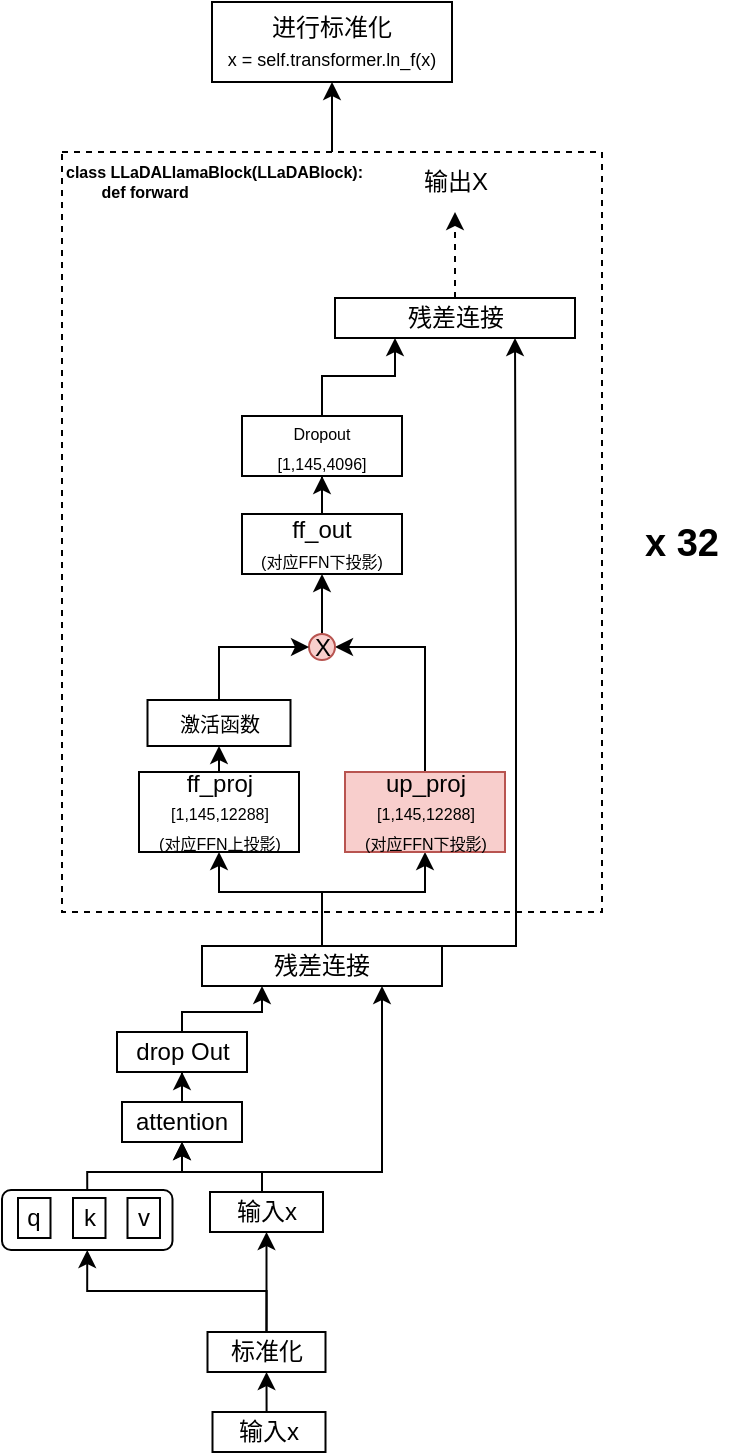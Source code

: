<mxfile version="26.2.9">
  <diagram name="第 1 页" id="6A_7SjuORHiUz1MAoCI6">
    <mxGraphModel dx="865" dy="464" grid="1" gridSize="10" guides="1" tooltips="1" connect="1" arrows="1" fold="1" page="1" pageScale="1" pageWidth="827" pageHeight="1169" math="0" shadow="0">
      <root>
        <mxCell id="0" />
        <mxCell id="1" parent="0" />
        <mxCell id="cTW1m5KWHmEKyPAz_HN6-51" value="" style="edgeStyle=orthogonalEdgeStyle;rounded=0;orthogonalLoop=1;jettySize=auto;html=1;" edge="1" parent="1" source="cTW1m5KWHmEKyPAz_HN6-33" target="cTW1m5KWHmEKyPAz_HN6-50">
          <mxGeometry relative="1" as="geometry" />
        </mxCell>
        <mxCell id="cTW1m5KWHmEKyPAz_HN6-33" value="" style="rounded=0;whiteSpace=wrap;html=1;dashed=1;" vertex="1" parent="1">
          <mxGeometry x="200" y="180" width="270" height="380" as="geometry" />
        </mxCell>
        <mxCell id="cTW1m5KWHmEKyPAz_HN6-3" value="" style="edgeStyle=orthogonalEdgeStyle;rounded=0;orthogonalLoop=1;jettySize=auto;html=1;" edge="1" parent="1" source="cTW1m5KWHmEKyPAz_HN6-1" target="cTW1m5KWHmEKyPAz_HN6-2">
          <mxGeometry relative="1" as="geometry" />
        </mxCell>
        <mxCell id="cTW1m5KWHmEKyPAz_HN6-4" style="edgeStyle=orthogonalEdgeStyle;rounded=0;orthogonalLoop=1;jettySize=auto;html=1;exitX=0.5;exitY=1;exitDx=0;exitDy=0;startArrow=classic;startFill=0;endArrow=none;entryX=0.5;entryY=0;entryDx=0;entryDy=0;" edge="1" parent="1" source="cTW1m5KWHmEKyPAz_HN6-1">
          <mxGeometry relative="1" as="geometry">
            <mxPoint x="300" y="700" as="targetPoint" />
            <Array as="points">
              <mxPoint x="260" y="690" />
              <mxPoint x="300" y="690" />
            </Array>
          </mxGeometry>
        </mxCell>
        <mxCell id="cTW1m5KWHmEKyPAz_HN6-1" value="attention" style="rounded=0;whiteSpace=wrap;html=1;" vertex="1" parent="1">
          <mxGeometry x="230" y="655" width="60" height="20" as="geometry" />
        </mxCell>
        <mxCell id="cTW1m5KWHmEKyPAz_HN6-27" style="edgeStyle=orthogonalEdgeStyle;rounded=0;orthogonalLoop=1;jettySize=auto;html=1;exitX=0.5;exitY=0;exitDx=0;exitDy=0;entryX=0.25;entryY=1;entryDx=0;entryDy=0;" edge="1" parent="1" source="cTW1m5KWHmEKyPAz_HN6-2" target="cTW1m5KWHmEKyPAz_HN6-5">
          <mxGeometry relative="1" as="geometry">
            <Array as="points">
              <mxPoint x="260" y="610" />
              <mxPoint x="300" y="610" />
            </Array>
          </mxGeometry>
        </mxCell>
        <mxCell id="cTW1m5KWHmEKyPAz_HN6-2" value="drop Out" style="rounded=0;whiteSpace=wrap;html=1;" vertex="1" parent="1">
          <mxGeometry x="227.5" y="620" width="65" height="20" as="geometry" />
        </mxCell>
        <mxCell id="cTW1m5KWHmEKyPAz_HN6-16" style="edgeStyle=orthogonalEdgeStyle;rounded=0;orthogonalLoop=1;jettySize=auto;html=1;exitX=0.5;exitY=0;exitDx=0;exitDy=0;entryX=0.5;entryY=1;entryDx=0;entryDy=0;" edge="1" parent="1" source="cTW1m5KWHmEKyPAz_HN6-5" target="cTW1m5KWHmEKyPAz_HN6-12">
          <mxGeometry relative="1" as="geometry">
            <Array as="points">
              <mxPoint x="330" y="550" />
              <mxPoint x="382" y="550" />
            </Array>
          </mxGeometry>
        </mxCell>
        <mxCell id="cTW1m5KWHmEKyPAz_HN6-17" style="edgeStyle=orthogonalEdgeStyle;rounded=0;orthogonalLoop=1;jettySize=auto;html=1;exitX=0.5;exitY=0;exitDx=0;exitDy=0;entryX=0.5;entryY=1;entryDx=0;entryDy=0;" edge="1" parent="1" source="cTW1m5KWHmEKyPAz_HN6-5" target="cTW1m5KWHmEKyPAz_HN6-10">
          <mxGeometry relative="1" as="geometry">
            <Array as="points">
              <mxPoint x="330" y="550" />
              <mxPoint x="279" y="550" />
            </Array>
          </mxGeometry>
        </mxCell>
        <mxCell id="cTW1m5KWHmEKyPAz_HN6-30" style="edgeStyle=orthogonalEdgeStyle;rounded=0;orthogonalLoop=1;jettySize=auto;html=1;exitX=0.5;exitY=0;exitDx=0;exitDy=0;entryX=0.75;entryY=1;entryDx=0;entryDy=0;" edge="1" parent="1" source="cTW1m5KWHmEKyPAz_HN6-5" target="cTW1m5KWHmEKyPAz_HN6-25">
          <mxGeometry relative="1" as="geometry">
            <Array as="points">
              <mxPoint x="427" y="577" />
              <mxPoint x="427" y="425" />
              <mxPoint x="427" y="425" />
            </Array>
          </mxGeometry>
        </mxCell>
        <mxCell id="cTW1m5KWHmEKyPAz_HN6-5" value="残差连接" style="rounded=0;whiteSpace=wrap;html=1;" vertex="1" parent="1">
          <mxGeometry x="270" y="577" width="120" height="20" as="geometry" />
        </mxCell>
        <mxCell id="cTW1m5KWHmEKyPAz_HN6-9" style="edgeStyle=orthogonalEdgeStyle;rounded=0;orthogonalLoop=1;jettySize=auto;html=1;exitX=0.5;exitY=0;exitDx=0;exitDy=0;entryX=0.75;entryY=1;entryDx=0;entryDy=0;" edge="1" parent="1" source="cTW1m5KWHmEKyPAz_HN6-35" target="cTW1m5KWHmEKyPAz_HN6-5">
          <mxGeometry relative="1" as="geometry">
            <mxPoint x="300" y="700" as="sourcePoint" />
            <Array as="points">
              <mxPoint x="300" y="710" />
              <mxPoint x="300" y="690" />
              <mxPoint x="360" y="690" />
            </Array>
          </mxGeometry>
        </mxCell>
        <mxCell id="cTW1m5KWHmEKyPAz_HN6-21" style="edgeStyle=orthogonalEdgeStyle;rounded=0;orthogonalLoop=1;jettySize=auto;html=1;exitX=0.5;exitY=0;exitDx=0;exitDy=0;entryX=0.5;entryY=1;entryDx=0;entryDy=0;" edge="1" parent="1" source="cTW1m5KWHmEKyPAz_HN6-10" target="cTW1m5KWHmEKyPAz_HN6-20">
          <mxGeometry relative="1" as="geometry" />
        </mxCell>
        <mxCell id="cTW1m5KWHmEKyPAz_HN6-10" value="ff_proj&lt;div&gt;&lt;font style=&quot;font-size: 8px;&quot;&gt;[1,145,12288]&lt;/font&gt;&lt;/div&gt;&lt;div&gt;&lt;font style=&quot;font-size: 8px;&quot;&gt;(对应FFN上投影)&lt;/font&gt;&lt;/div&gt;" style="rounded=0;whiteSpace=wrap;html=1;" vertex="1" parent="1">
          <mxGeometry x="238.5" y="490" width="80" height="40" as="geometry" />
        </mxCell>
        <mxCell id="cTW1m5KWHmEKyPAz_HN6-24" value="" style="edgeStyle=orthogonalEdgeStyle;rounded=0;orthogonalLoop=1;jettySize=auto;html=1;" edge="1" parent="1" source="cTW1m5KWHmEKyPAz_HN6-11" target="cTW1m5KWHmEKyPAz_HN6-23">
          <mxGeometry relative="1" as="geometry" />
        </mxCell>
        <mxCell id="cTW1m5KWHmEKyPAz_HN6-11" value="ff_out&lt;div&gt;&lt;font style=&quot;font-size: 8px;&quot;&gt;(对应FFN下投影)&lt;/font&gt;&lt;/div&gt;" style="rounded=0;whiteSpace=wrap;html=1;" vertex="1" parent="1">
          <mxGeometry x="290" y="361" width="80" height="30" as="geometry" />
        </mxCell>
        <mxCell id="cTW1m5KWHmEKyPAz_HN6-14" style="edgeStyle=orthogonalEdgeStyle;rounded=0;orthogonalLoop=1;jettySize=auto;html=1;exitX=0.5;exitY=0;exitDx=0;exitDy=0;entryX=1;entryY=0.5;entryDx=0;entryDy=0;" edge="1" parent="1" source="cTW1m5KWHmEKyPAz_HN6-12" target="cTW1m5KWHmEKyPAz_HN6-13">
          <mxGeometry relative="1" as="geometry" />
        </mxCell>
        <mxCell id="cTW1m5KWHmEKyPAz_HN6-12" value="&lt;div&gt;&lt;font&gt;up_proj&lt;/font&gt;&lt;/div&gt;&lt;div&gt;&lt;font style=&quot;font-size: 8px;&quot;&gt;[1,145,12288]&lt;br&gt;&lt;/font&gt;&lt;/div&gt;&lt;div&gt;&lt;font style=&quot;font-size: 8px;&quot;&gt;(对应FFN下投影)&lt;/font&gt;&lt;/div&gt;" style="rounded=0;whiteSpace=wrap;html=1;fillColor=#f8cecc;strokeColor=#b85450;" vertex="1" parent="1">
          <mxGeometry x="341.5" y="490" width="80" height="40" as="geometry" />
        </mxCell>
        <mxCell id="cTW1m5KWHmEKyPAz_HN6-18" style="edgeStyle=orthogonalEdgeStyle;rounded=0;orthogonalLoop=1;jettySize=auto;html=1;exitX=0.5;exitY=0;exitDx=0;exitDy=0;entryX=0.5;entryY=1;entryDx=0;entryDy=0;" edge="1" parent="1" source="cTW1m5KWHmEKyPAz_HN6-13" target="cTW1m5KWHmEKyPAz_HN6-11">
          <mxGeometry relative="1" as="geometry" />
        </mxCell>
        <mxCell id="cTW1m5KWHmEKyPAz_HN6-13" value="X" style="ellipse;whiteSpace=wrap;html=1;aspect=fixed;fillColor=#f8cecc;strokeColor=#b85450;" vertex="1" parent="1">
          <mxGeometry x="323.5" y="421" width="13" height="13" as="geometry" />
        </mxCell>
        <mxCell id="cTW1m5KWHmEKyPAz_HN6-22" style="edgeStyle=orthogonalEdgeStyle;rounded=0;orthogonalLoop=1;jettySize=auto;html=1;exitX=0.5;exitY=0;exitDx=0;exitDy=0;entryX=0;entryY=0.5;entryDx=0;entryDy=0;" edge="1" parent="1" source="cTW1m5KWHmEKyPAz_HN6-20" target="cTW1m5KWHmEKyPAz_HN6-13">
          <mxGeometry relative="1" as="geometry">
            <mxPoint x="278.529" y="440" as="targetPoint" />
          </mxGeometry>
        </mxCell>
        <mxCell id="cTW1m5KWHmEKyPAz_HN6-20" value="激活函数" style="rounded=0;whiteSpace=wrap;html=1;fontSize=10;" vertex="1" parent="1">
          <mxGeometry x="242.75" y="454" width="71.5" height="23" as="geometry" />
        </mxCell>
        <mxCell id="cTW1m5KWHmEKyPAz_HN6-26" style="edgeStyle=orthogonalEdgeStyle;rounded=0;orthogonalLoop=1;jettySize=auto;html=1;exitX=0.5;exitY=0;exitDx=0;exitDy=0;entryX=0.25;entryY=1;entryDx=0;entryDy=0;" edge="1" parent="1" source="cTW1m5KWHmEKyPAz_HN6-23" target="cTW1m5KWHmEKyPAz_HN6-25">
          <mxGeometry relative="1" as="geometry" />
        </mxCell>
        <mxCell id="cTW1m5KWHmEKyPAz_HN6-23" value="&lt;div&gt;&lt;font style=&quot;font-size: 8px;&quot;&gt;Dropout&lt;/font&gt;&lt;/div&gt;&lt;div&gt;&lt;span style=&quot;font-size: 8px;&quot;&gt;[1,145,4096]&lt;/span&gt;&lt;/div&gt;" style="rounded=0;whiteSpace=wrap;html=1;" vertex="1" parent="1">
          <mxGeometry x="290" y="312" width="80" height="30" as="geometry" />
        </mxCell>
        <mxCell id="cTW1m5KWHmEKyPAz_HN6-31" style="edgeStyle=orthogonalEdgeStyle;rounded=0;orthogonalLoop=1;jettySize=auto;html=1;exitX=0.5;exitY=0;exitDx=0;exitDy=0;dashed=1;entryX=0.5;entryY=1;entryDx=0;entryDy=0;" edge="1" parent="1" source="cTW1m5KWHmEKyPAz_HN6-25" target="cTW1m5KWHmEKyPAz_HN6-32">
          <mxGeometry relative="1" as="geometry">
            <mxPoint x="396.5" y="210" as="targetPoint" />
          </mxGeometry>
        </mxCell>
        <mxCell id="cTW1m5KWHmEKyPAz_HN6-25" value="残差连接" style="rounded=0;whiteSpace=wrap;html=1;" vertex="1" parent="1">
          <mxGeometry x="336.5" y="253" width="120" height="20" as="geometry" />
        </mxCell>
        <mxCell id="cTW1m5KWHmEKyPAz_HN6-32" value="输出X" style="text;strokeColor=none;align=center;fillColor=none;html=1;verticalAlign=middle;whiteSpace=wrap;rounded=0;" vertex="1" parent="1">
          <mxGeometry x="366.5" y="180" width="60" height="30" as="geometry" />
        </mxCell>
        <mxCell id="cTW1m5KWHmEKyPAz_HN6-34" value="class LLaDALlamaBlock(LLaDABlock):&lt;br&gt;&lt;span style=&quot;white-space: pre;&quot;&gt;&#x9;&lt;/span&gt;def forward" style="text;strokeColor=none;align=left;fillColor=none;html=1;verticalAlign=middle;whiteSpace=wrap;rounded=0;fontSize=8;fontStyle=1" vertex="1" parent="1">
          <mxGeometry x="200" y="180" width="160" height="30" as="geometry" />
        </mxCell>
        <mxCell id="cTW1m5KWHmEKyPAz_HN6-35" value="输入x" style="rounded=0;whiteSpace=wrap;html=1;" vertex="1" parent="1">
          <mxGeometry x="274" y="700" width="56.5" height="20" as="geometry" />
        </mxCell>
        <mxCell id="cTW1m5KWHmEKyPAz_HN6-39" style="edgeStyle=orthogonalEdgeStyle;rounded=0;orthogonalLoop=1;jettySize=auto;html=1;exitX=0.5;exitY=0;exitDx=0;exitDy=0;entryX=0.5;entryY=1;entryDx=0;entryDy=0;" edge="1" parent="1" source="cTW1m5KWHmEKyPAz_HN6-36" target="cTW1m5KWHmEKyPAz_HN6-35">
          <mxGeometry relative="1" as="geometry" />
        </mxCell>
        <mxCell id="cTW1m5KWHmEKyPAz_HN6-46" style="edgeStyle=orthogonalEdgeStyle;rounded=0;orthogonalLoop=1;jettySize=auto;html=1;exitX=0.5;exitY=0;exitDx=0;exitDy=0;entryX=0.5;entryY=1;entryDx=0;entryDy=0;" edge="1" parent="1" source="cTW1m5KWHmEKyPAz_HN6-36" target="cTW1m5KWHmEKyPAz_HN6-43">
          <mxGeometry relative="1" as="geometry" />
        </mxCell>
        <mxCell id="cTW1m5KWHmEKyPAz_HN6-36" value="标准化" style="rounded=0;whiteSpace=wrap;html=1;" vertex="1" parent="1">
          <mxGeometry x="272.75" y="770" width="59" height="20" as="geometry" />
        </mxCell>
        <mxCell id="cTW1m5KWHmEKyPAz_HN6-38" style="edgeStyle=orthogonalEdgeStyle;rounded=0;orthogonalLoop=1;jettySize=auto;html=1;exitX=0.5;exitY=0;exitDx=0;exitDy=0;entryX=0.5;entryY=1;entryDx=0;entryDy=0;" edge="1" parent="1" source="cTW1m5KWHmEKyPAz_HN6-37" target="cTW1m5KWHmEKyPAz_HN6-36">
          <mxGeometry relative="1" as="geometry" />
        </mxCell>
        <mxCell id="cTW1m5KWHmEKyPAz_HN6-37" value="输入x" style="rounded=0;whiteSpace=wrap;html=1;" vertex="1" parent="1">
          <mxGeometry x="275.25" y="810" width="56.5" height="20" as="geometry" />
        </mxCell>
        <mxCell id="cTW1m5KWHmEKyPAz_HN6-44" value="" style="group" vertex="1" connectable="0" parent="1">
          <mxGeometry x="170" y="699" width="85.25" height="30" as="geometry" />
        </mxCell>
        <mxCell id="cTW1m5KWHmEKyPAz_HN6-43" value="" style="rounded=1;whiteSpace=wrap;html=1;" vertex="1" parent="cTW1m5KWHmEKyPAz_HN6-44">
          <mxGeometry width="85.25" height="30" as="geometry" />
        </mxCell>
        <mxCell id="cTW1m5KWHmEKyPAz_HN6-40" value="q" style="rounded=0;whiteSpace=wrap;html=1;" vertex="1" parent="cTW1m5KWHmEKyPAz_HN6-44">
          <mxGeometry x="8" y="4" width="16.25" height="20" as="geometry" />
        </mxCell>
        <mxCell id="cTW1m5KWHmEKyPAz_HN6-41" value="k" style="rounded=0;whiteSpace=wrap;html=1;" vertex="1" parent="cTW1m5KWHmEKyPAz_HN6-44">
          <mxGeometry x="35.5" y="4" width="16.25" height="20" as="geometry" />
        </mxCell>
        <mxCell id="cTW1m5KWHmEKyPAz_HN6-42" value="v" style="rounded=0;whiteSpace=wrap;html=1;" vertex="1" parent="cTW1m5KWHmEKyPAz_HN6-44">
          <mxGeometry x="62.75" y="4" width="16.25" height="20" as="geometry" />
        </mxCell>
        <mxCell id="cTW1m5KWHmEKyPAz_HN6-47" style="edgeStyle=orthogonalEdgeStyle;rounded=0;orthogonalLoop=1;jettySize=auto;html=1;exitX=0.5;exitY=0;exitDx=0;exitDy=0;entryX=0.5;entryY=1;entryDx=0;entryDy=0;" edge="1" parent="1" source="cTW1m5KWHmEKyPAz_HN6-43" target="cTW1m5KWHmEKyPAz_HN6-1">
          <mxGeometry relative="1" as="geometry">
            <Array as="points">
              <mxPoint x="213" y="690" />
              <mxPoint x="260" y="690" />
            </Array>
          </mxGeometry>
        </mxCell>
        <mxCell id="cTW1m5KWHmEKyPAz_HN6-49" value="x 32" style="text;strokeColor=none;align=center;fillColor=none;html=1;verticalAlign=middle;whiteSpace=wrap;rounded=0;fontSize=19;fontStyle=1" vertex="1" parent="1">
          <mxGeometry x="480" y="361" width="60" height="30" as="geometry" />
        </mxCell>
        <mxCell id="cTW1m5KWHmEKyPAz_HN6-50" value="进行标准化&lt;div&gt;&lt;font style=&quot;font-size: 9px;&quot;&gt;&amp;nbsp;x = self.transformer.ln_f(x)&amp;nbsp;&lt;/font&gt;&lt;br&gt;&lt;/div&gt;" style="whiteSpace=wrap;html=1;rounded=0;" vertex="1" parent="1">
          <mxGeometry x="275" y="105" width="120" height="40" as="geometry" />
        </mxCell>
      </root>
    </mxGraphModel>
  </diagram>
</mxfile>
